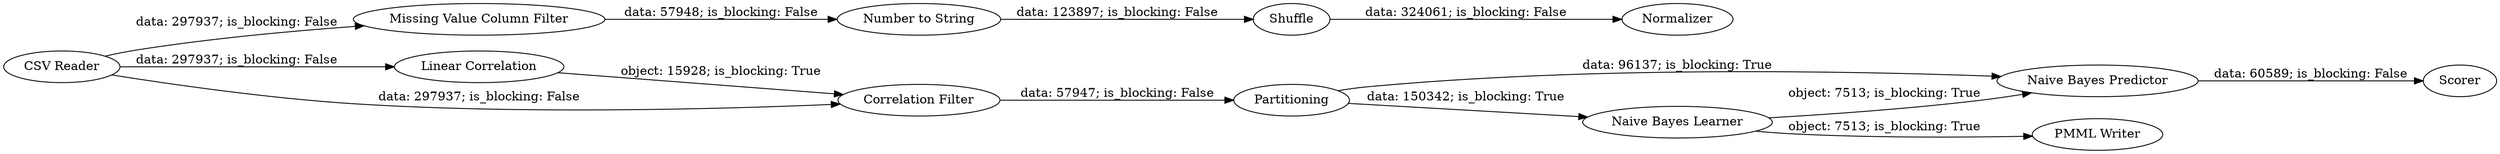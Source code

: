 digraph {
	"-5966431644490180855_21" [label="Naive Bayes Learner"]
	"-5966431644490180855_1" [label="CSV Reader"]
	"-5966431644490180855_22" [label="Naive Bayes Predictor"]
	"-5966431644490180855_19" [label=Partitioning]
	"-5966431644490180855_2" [label="Missing Value Column Filter"]
	"-5966431644490180855_10" [label="Number to String"]
	"-5966431644490180855_5" [label=Normalizer]
	"-5966431644490180855_25" [label="PMML Writer"]
	"-5966431644490180855_18" [label="Linear Correlation"]
	"-5966431644490180855_23" [label=Scorer]
	"-5966431644490180855_4" [label=Shuffle]
	"-5966431644490180855_17" [label="Correlation Filter"]
	"-5966431644490180855_22" -> "-5966431644490180855_23" [label="data: 60589; is_blocking: False"]
	"-5966431644490180855_21" -> "-5966431644490180855_25" [label="object: 7513; is_blocking: True"]
	"-5966431644490180855_17" -> "-5966431644490180855_19" [label="data: 57947; is_blocking: False"]
	"-5966431644490180855_10" -> "-5966431644490180855_4" [label="data: 123897; is_blocking: False"]
	"-5966431644490180855_18" -> "-5966431644490180855_17" [label="object: 15928; is_blocking: True"]
	"-5966431644490180855_21" -> "-5966431644490180855_22" [label="object: 7513; is_blocking: True"]
	"-5966431644490180855_1" -> "-5966431644490180855_18" [label="data: 297937; is_blocking: False"]
	"-5966431644490180855_2" -> "-5966431644490180855_10" [label="data: 57948; is_blocking: False"]
	"-5966431644490180855_19" -> "-5966431644490180855_21" [label="data: 150342; is_blocking: True"]
	"-5966431644490180855_1" -> "-5966431644490180855_17" [label="data: 297937; is_blocking: False"]
	"-5966431644490180855_4" -> "-5966431644490180855_5" [label="data: 324061; is_blocking: False"]
	"-5966431644490180855_1" -> "-5966431644490180855_2" [label="data: 297937; is_blocking: False"]
	"-5966431644490180855_19" -> "-5966431644490180855_22" [label="data: 96137; is_blocking: True"]
	rankdir=LR
}
